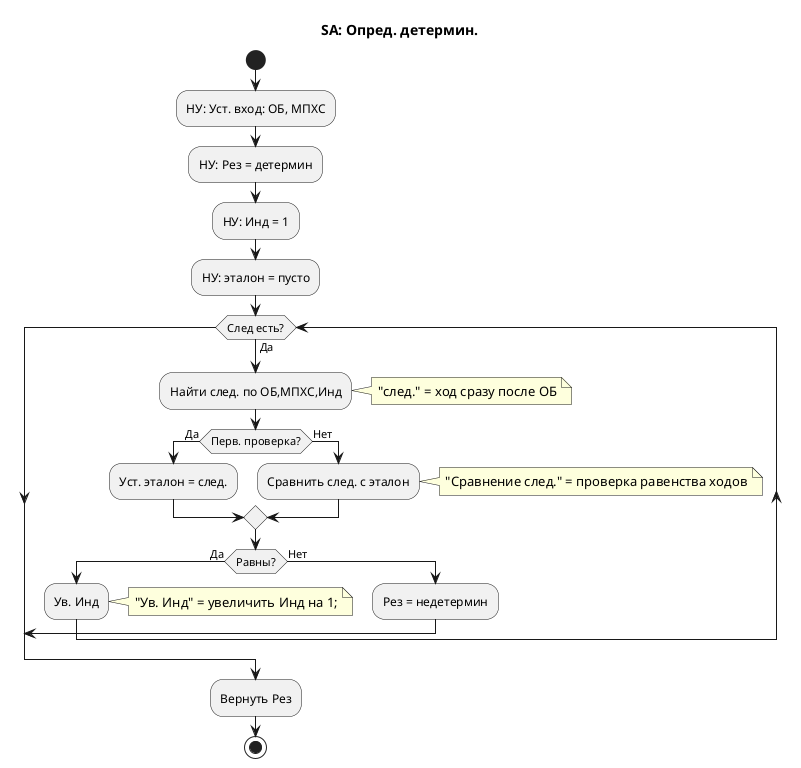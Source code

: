 @startuml SA_Опред_детермин_детал
title SA: Опред. детермин.
start
:НУ: Уст. вход: ОБ, МПХС;
:НУ: Рез = детермин;
:НУ: Инд = 1;
:НУ: эталон = пусто;
while (След есть?) is (Да)
  :Найти след. по ОБ,МПХС,Инд;
  note right: "след." = ход сразу после ОБ
  if (Перв. проверка?) then (Да)
    :Уст. эталон = след.;
  else (Нет)
    :Сравнить след. с эталон;
    note right: "Сравнение след." = проверка равенства ходов
  endif
  if (Равны?) then (Да)
    :Ув. Инд;
    note right: "Ув. Инд" = увеличить Инд на 1;
  else (Нет)
    :Рез = недетермин;
    break
  endif
endwhile
:Вернуть Рез;
stop
@enduml

@startuml SA_Найти_след
title SA: Найти след.
start
:НУ: Уст. вход: ОБ, МПХС, Инд;
:Найти поз ОБ;
note right
  "Поз ОБ" = позиция ОБ в МПХС,
  для Инд-вхождения
end note
:Найти след. эл.;
note right
  "След." = эл. МПХС,
  сразу после "Поз ОБ"
end note
:Вернуть След.;
stop
@enduml


